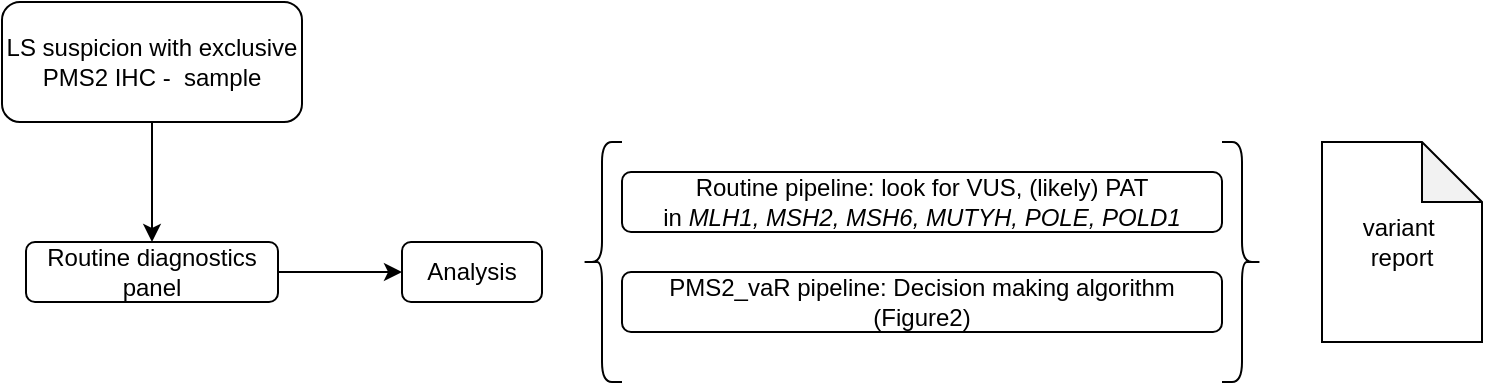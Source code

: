 <mxfile version="24.2.1" type="github">
  <diagram name="Pàgina-1" id="Fn96gMA0QaiYVja4pfA_">
    <mxGraphModel dx="2314" dy="1098" grid="1" gridSize="10" guides="1" tooltips="1" connect="1" arrows="1" fold="1" page="1" pageScale="1" pageWidth="827" pageHeight="1169" math="0" shadow="0">
      <root>
        <mxCell id="0" />
        <mxCell id="1" parent="0" />
        <mxCell id="vqKBi8GEHMhsMaxuOWYq-4" style="edgeStyle=orthogonalEdgeStyle;rounded=0;orthogonalLoop=1;jettySize=auto;html=1;" edge="1" parent="1" source="vqKBi8GEHMhsMaxuOWYq-2" target="vqKBi8GEHMhsMaxuOWYq-3">
          <mxGeometry relative="1" as="geometry" />
        </mxCell>
        <mxCell id="vqKBi8GEHMhsMaxuOWYq-2" value="&lt;font style=&quot;font-size: 12px;&quot;&gt;&lt;span style=&quot;line-height: 107%; font-family: Arial, sans-serif;&quot; lang=&quot;EN-US&quot;&gt;&lt;span style=&quot;line-height: 107%;&quot; lang=&quot;EN-US&quot;&gt;LS suspicion with exclusive PMS2 IHC -&amp;nbsp;&lt;/span&gt;&amp;nbsp;sample&lt;/span&gt;&lt;/font&gt;" style="rounded=1;whiteSpace=wrap;html=1;" vertex="1" parent="1">
          <mxGeometry x="20" y="100" width="150" height="60" as="geometry" />
        </mxCell>
        <mxCell id="vqKBi8GEHMhsMaxuOWYq-18" style="edgeStyle=orthogonalEdgeStyle;rounded=0;orthogonalLoop=1;jettySize=auto;html=1;entryX=0;entryY=0.5;entryDx=0;entryDy=0;" edge="1" parent="1" source="vqKBi8GEHMhsMaxuOWYq-3" target="vqKBi8GEHMhsMaxuOWYq-17">
          <mxGeometry relative="1" as="geometry" />
        </mxCell>
        <mxCell id="vqKBi8GEHMhsMaxuOWYq-3" value="Routine diagnostics panel" style="rounded=1;whiteSpace=wrap;html=1;" vertex="1" parent="1">
          <mxGeometry x="32" y="220" width="126" height="30" as="geometry" />
        </mxCell>
        <mxCell id="vqKBi8GEHMhsMaxuOWYq-5" value="Routine pipeline: look for VUS, (likely) PAT in&amp;nbsp;&lt;i style=&quot;text-wrap: nowrap;&quot;&gt;MLH1, MSH2, MSH6, MUTYH, POLE, POLD1&lt;/i&gt;" style="rounded=1;whiteSpace=wrap;html=1;" vertex="1" parent="1">
          <mxGeometry x="330" y="185" width="300" height="30" as="geometry" />
        </mxCell>
        <mxCell id="vqKBi8GEHMhsMaxuOWYq-7" value="PMS2_vaR pipeline: Decision making algorithm (Figure2)" style="rounded=1;whiteSpace=wrap;html=1;" vertex="1" parent="1">
          <mxGeometry x="330" y="235" width="300" height="30" as="geometry" />
        </mxCell>
        <mxCell id="vqKBi8GEHMhsMaxuOWYq-9" value="variant&amp;nbsp;&lt;div&gt;report&lt;/div&gt;" style="shape=note;whiteSpace=wrap;html=1;backgroundOutline=1;darkOpacity=0.05;" vertex="1" parent="1">
          <mxGeometry x="680" y="170" width="80" height="100" as="geometry" />
        </mxCell>
        <mxCell id="vqKBi8GEHMhsMaxuOWYq-17" value="Analysis" style="rounded=1;whiteSpace=wrap;html=1;" vertex="1" parent="1">
          <mxGeometry x="220" y="220" width="70" height="30" as="geometry" />
        </mxCell>
        <mxCell id="vqKBi8GEHMhsMaxuOWYq-19" value="" style="shape=curlyBracket;whiteSpace=wrap;html=1;rounded=1;labelPosition=left;verticalLabelPosition=middle;align=right;verticalAlign=middle;" vertex="1" parent="1">
          <mxGeometry x="310" y="170" width="20" height="120" as="geometry" />
        </mxCell>
        <mxCell id="vqKBi8GEHMhsMaxuOWYq-22" value="" style="shape=curlyBracket;whiteSpace=wrap;html=1;rounded=1;flipH=1;labelPosition=right;verticalLabelPosition=middle;align=left;verticalAlign=middle;" vertex="1" parent="1">
          <mxGeometry x="630" y="170" width="20" height="120" as="geometry" />
        </mxCell>
      </root>
    </mxGraphModel>
  </diagram>
</mxfile>
